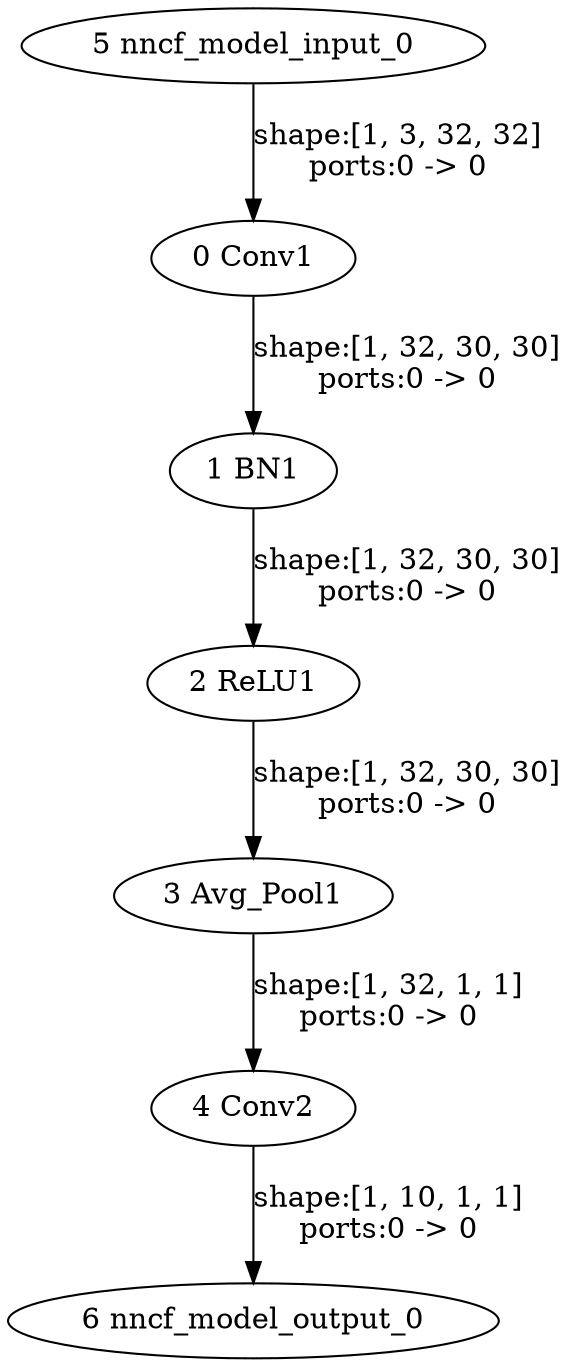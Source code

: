strict digraph  {
"0 Conv1" [id=0, type=Conv];
"1 BN1" [id=1, type=BatchNormalization];
"2 ReLU1" [id=2, type=Relu];
"3 Avg_Pool1" [id=3, type=GlobalAveragePool];
"4 Conv2" [id=4, type=Conv];
"5 nncf_model_input_0" [id=5, type=nncf_model_input];
"6 nncf_model_output_0" [id=6, type=nncf_model_output];
"0 Conv1" -> "1 BN1"  [label="shape:[1, 32, 30, 30]\nports:0 -> 0", style=solid];
"1 BN1" -> "2 ReLU1"  [label="shape:[1, 32, 30, 30]\nports:0 -> 0", style=solid];
"2 ReLU1" -> "3 Avg_Pool1"  [label="shape:[1, 32, 30, 30]\nports:0 -> 0", style=solid];
"3 Avg_Pool1" -> "4 Conv2"  [label="shape:[1, 32, 1, 1]\nports:0 -> 0", style=solid];
"4 Conv2" -> "6 nncf_model_output_0"  [label="shape:[1, 10, 1, 1]\nports:0 -> 0", style=solid];
"5 nncf_model_input_0" -> "0 Conv1"  [label="shape:[1, 3, 32, 32]\nports:0 -> 0", style=solid];
}
